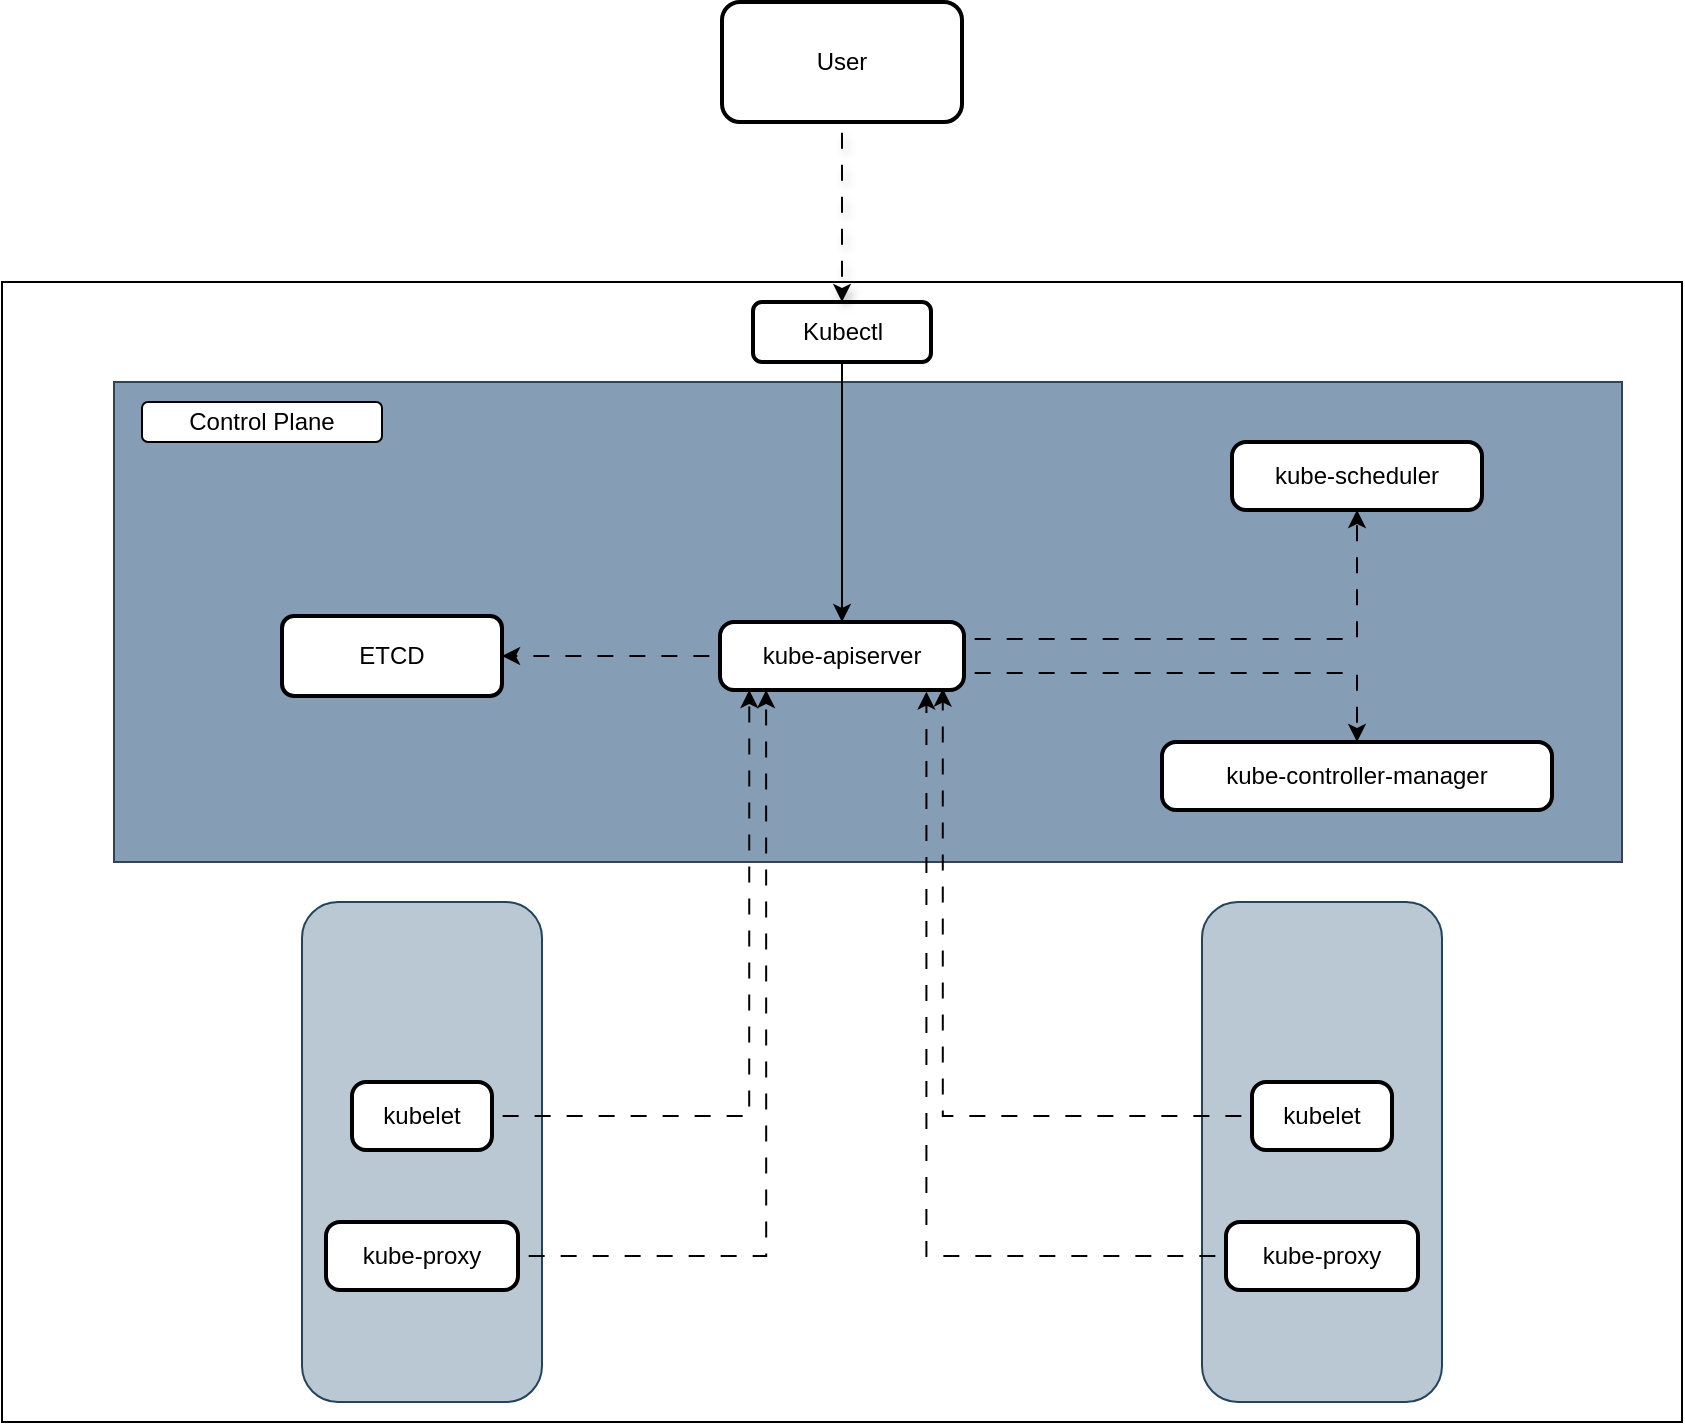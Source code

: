<mxfile version="24.5.4" type="github">
  <diagram name="Page-1" id="7zXJ12E4eelY002bGFxs">
    <mxGraphModel dx="2537" dy="889" grid="1" gridSize="10" guides="1" tooltips="1" connect="1" arrows="1" fold="1" page="1" pageScale="1" pageWidth="850" pageHeight="1100" math="0" shadow="0">
      <root>
        <mxCell id="0" />
        <mxCell id="1" parent="0" />
        <mxCell id="dPPOjVnrqCVMX2FbxTpF-16" value="" style="rounded=0;whiteSpace=wrap;html=1;" vertex="1" parent="1">
          <mxGeometry x="-120" y="560" width="840" height="570" as="geometry" />
        </mxCell>
        <mxCell id="dPPOjVnrqCVMX2FbxTpF-17" value="" style="rounded=0;whiteSpace=wrap;html=1;align=left;fillColor=#869EB5;fontColor=#ffffff;strokeColor=#314354;" vertex="1" parent="1">
          <mxGeometry x="-64" y="610" width="754" height="240" as="geometry" />
        </mxCell>
        <mxCell id="dPPOjVnrqCVMX2FbxTpF-21" style="edgeStyle=orthogonalEdgeStyle;rounded=0;orthogonalLoop=1;jettySize=auto;html=1;exitX=0;exitY=0.5;exitDx=0;exitDy=0;flowAnimation=1;" edge="1" parent="1" source="14" target="dPPOjVnrqCVMX2FbxTpF-18">
          <mxGeometry relative="1" as="geometry" />
        </mxCell>
        <mxCell id="dPPOjVnrqCVMX2FbxTpF-24" style="edgeStyle=orthogonalEdgeStyle;rounded=0;orthogonalLoop=1;jettySize=auto;html=1;entryX=0.5;entryY=0;entryDx=0;entryDy=0;exitX=1;exitY=0.75;exitDx=0;exitDy=0;flowAnimation=1;" edge="1" parent="1" source="14" target="15">
          <mxGeometry relative="1" as="geometry">
            <mxPoint x="370" y="730" as="sourcePoint" />
          </mxGeometry>
        </mxCell>
        <mxCell id="dPPOjVnrqCVMX2FbxTpF-28" style="edgeStyle=orthogonalEdgeStyle;rounded=0;orthogonalLoop=1;jettySize=auto;html=1;exitX=1;exitY=0.25;exitDx=0;exitDy=0;entryX=0.5;entryY=1;entryDx=0;entryDy=0;flowAnimation=1;" edge="1" parent="1" source="14" target="16">
          <mxGeometry relative="1" as="geometry" />
        </mxCell>
        <mxCell id="14" value="kube-apiserver" style="rounded=1;absoluteArcSize=1;arcSize=14;whiteSpace=wrap;strokeWidth=2;" parent="1" vertex="1">
          <mxGeometry x="239" y="730" width="122" height="34" as="geometry" />
        </mxCell>
        <mxCell id="16" value="kube-scheduler" style="rounded=1;absoluteArcSize=1;arcSize=14;whiteSpace=wrap;strokeWidth=2;" parent="1" vertex="1">
          <mxGeometry x="495" y="640" width="125" height="34" as="geometry" />
        </mxCell>
        <mxCell id="15" value="kube-controller-manager" style="rounded=1;absoluteArcSize=1;arcSize=14;whiteSpace=wrap;strokeWidth=2;" parent="1" vertex="1">
          <mxGeometry x="460" y="790" width="195" height="34" as="geometry" />
        </mxCell>
        <mxCell id="dPPOjVnrqCVMX2FbxTpF-18" value="ETCD" style="rounded=1;whiteSpace=wrap;html=1;glass=0;strokeWidth=2;" vertex="1" parent="1">
          <mxGeometry x="20" y="727" width="110" height="40" as="geometry" />
        </mxCell>
        <mxCell id="dPPOjVnrqCVMX2FbxTpF-23" style="edgeStyle=orthogonalEdgeStyle;rounded=0;orthogonalLoop=1;jettySize=auto;html=1;exitX=0.5;exitY=1;exitDx=0;exitDy=0;" edge="1" parent="1" source="dPPOjVnrqCVMX2FbxTpF-19" target="14">
          <mxGeometry relative="1" as="geometry" />
        </mxCell>
        <mxCell id="dPPOjVnrqCVMX2FbxTpF-19" value="Kubectl" style="rounded=1;whiteSpace=wrap;html=1;strokeWidth=2;" vertex="1" parent="1">
          <mxGeometry x="255.5" y="570" width="89" height="30" as="geometry" />
        </mxCell>
        <mxCell id="dPPOjVnrqCVMX2FbxTpF-29" value="Control Plane" style="rounded=1;whiteSpace=wrap;html=1;" vertex="1" parent="1">
          <mxGeometry x="-50" y="620" width="120" height="20" as="geometry" />
        </mxCell>
        <mxCell id="dPPOjVnrqCVMX2FbxTpF-30" value="" style="rounded=1;whiteSpace=wrap;html=1;fillColor=#bac8d3;strokeColor=#23445d;" vertex="1" parent="1">
          <mxGeometry x="30" y="870" width="120" height="250" as="geometry" />
        </mxCell>
        <mxCell id="10" value="kubelet" style="rounded=1;absoluteArcSize=1;arcSize=14;whiteSpace=wrap;strokeWidth=2;" parent="1" vertex="1">
          <mxGeometry x="55" y="960" width="70" height="34" as="geometry" />
        </mxCell>
        <mxCell id="11" value="kube-proxy" style="rounded=1;absoluteArcSize=1;arcSize=14;whiteSpace=wrap;strokeWidth=2;" parent="1" vertex="1">
          <mxGeometry x="42" y="1030" width="96" height="34" as="geometry" />
        </mxCell>
        <mxCell id="dPPOjVnrqCVMX2FbxTpF-34" value="" style="rounded=1;whiteSpace=wrap;html=1;fillColor=#bac8d3;strokeColor=#23445d;" vertex="1" parent="1">
          <mxGeometry x="480" y="870" width="120" height="250" as="geometry" />
        </mxCell>
        <mxCell id="dPPOjVnrqCVMX2FbxTpF-35" value="kubelet" style="rounded=1;absoluteArcSize=1;arcSize=14;whiteSpace=wrap;strokeWidth=2;" vertex="1" parent="1">
          <mxGeometry x="505" y="960" width="70" height="34" as="geometry" />
        </mxCell>
        <mxCell id="dPPOjVnrqCVMX2FbxTpF-36" value="kube-proxy" style="rounded=1;absoluteArcSize=1;arcSize=14;whiteSpace=wrap;strokeWidth=2;" vertex="1" parent="1">
          <mxGeometry x="492" y="1030" width="96" height="34" as="geometry" />
        </mxCell>
        <mxCell id="dPPOjVnrqCVMX2FbxTpF-41" style="edgeStyle=orthogonalEdgeStyle;rounded=0;orthogonalLoop=1;jettySize=auto;html=1;exitX=1;exitY=0.5;exitDx=0;exitDy=0;entryX=0.12;entryY=1;entryDx=0;entryDy=0;entryPerimeter=0;flowAnimation=1;" edge="1" parent="1" source="10" target="14">
          <mxGeometry relative="1" as="geometry" />
        </mxCell>
        <mxCell id="dPPOjVnrqCVMX2FbxTpF-42" style="edgeStyle=orthogonalEdgeStyle;rounded=0;orthogonalLoop=1;jettySize=auto;html=1;exitX=1;exitY=0.5;exitDx=0;exitDy=0;entryX=0.189;entryY=1;entryDx=0;entryDy=0;entryPerimeter=0;flowAnimation=1;" edge="1" parent="1" source="11" target="14">
          <mxGeometry relative="1" as="geometry" />
        </mxCell>
        <mxCell id="dPPOjVnrqCVMX2FbxTpF-43" style="edgeStyle=orthogonalEdgeStyle;rounded=0;orthogonalLoop=1;jettySize=auto;html=1;exitX=0;exitY=0.5;exitDx=0;exitDy=0;entryX=0.913;entryY=0.979;entryDx=0;entryDy=0;entryPerimeter=0;flowAnimation=1;" edge="1" parent="1" source="dPPOjVnrqCVMX2FbxTpF-35" target="14">
          <mxGeometry relative="1" as="geometry">
            <mxPoint x="350" y="800" as="targetPoint" />
          </mxGeometry>
        </mxCell>
        <mxCell id="dPPOjVnrqCVMX2FbxTpF-45" style="edgeStyle=orthogonalEdgeStyle;rounded=0;orthogonalLoop=1;jettySize=auto;html=1;exitX=0;exitY=0.5;exitDx=0;exitDy=0;entryX=0.846;entryY=1.024;entryDx=0;entryDy=0;entryPerimeter=0;flowAnimation=1;" edge="1" parent="1" source="dPPOjVnrqCVMX2FbxTpF-36" target="14">
          <mxGeometry relative="1" as="geometry" />
        </mxCell>
        <mxCell id="dPPOjVnrqCVMX2FbxTpF-47" style="edgeStyle=orthogonalEdgeStyle;rounded=0;orthogonalLoop=1;jettySize=auto;html=1;exitX=0.5;exitY=1;exitDx=0;exitDy=0;entryX=0.5;entryY=0;entryDx=0;entryDy=0;noJump=0;enumerate=0;backgroundOutline=0;flowAnimation=1;shadow=1;" edge="1" parent="1" source="dPPOjVnrqCVMX2FbxTpF-46" target="dPPOjVnrqCVMX2FbxTpF-19">
          <mxGeometry relative="1" as="geometry" />
        </mxCell>
        <mxCell id="dPPOjVnrqCVMX2FbxTpF-46" value="User" style="rounded=1;whiteSpace=wrap;html=1;strokeWidth=2;" vertex="1" parent="1">
          <mxGeometry x="240" y="420" width="120" height="60" as="geometry" />
        </mxCell>
      </root>
    </mxGraphModel>
  </diagram>
</mxfile>
